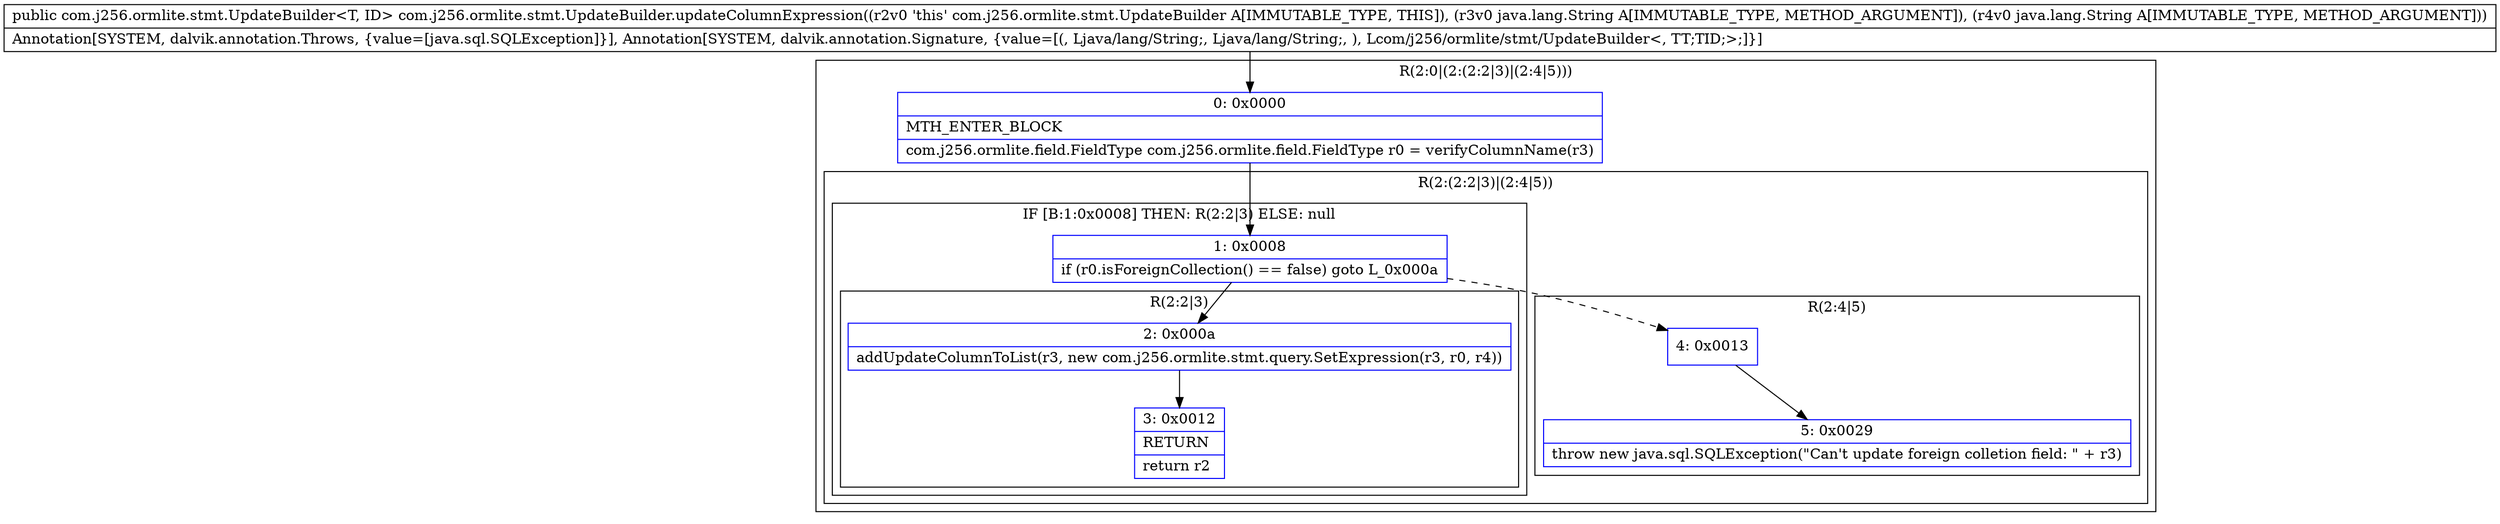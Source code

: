 digraph "CFG forcom.j256.ormlite.stmt.UpdateBuilder.updateColumnExpression(Ljava\/lang\/String;Ljava\/lang\/String;)Lcom\/j256\/ormlite\/stmt\/UpdateBuilder;" {
subgraph cluster_Region_624328371 {
label = "R(2:0|(2:(2:2|3)|(2:4|5)))";
node [shape=record,color=blue];
Node_0 [shape=record,label="{0\:\ 0x0000|MTH_ENTER_BLOCK\l|com.j256.ormlite.field.FieldType com.j256.ormlite.field.FieldType r0 = verifyColumnName(r3)\l}"];
subgraph cluster_Region_466758649 {
label = "R(2:(2:2|3)|(2:4|5))";
node [shape=record,color=blue];
subgraph cluster_IfRegion_734543589 {
label = "IF [B:1:0x0008] THEN: R(2:2|3) ELSE: null";
node [shape=record,color=blue];
Node_1 [shape=record,label="{1\:\ 0x0008|if (r0.isForeignCollection() == false) goto L_0x000a\l}"];
subgraph cluster_Region_1631943359 {
label = "R(2:2|3)";
node [shape=record,color=blue];
Node_2 [shape=record,label="{2\:\ 0x000a|addUpdateColumnToList(r3, new com.j256.ormlite.stmt.query.SetExpression(r3, r0, r4))\l}"];
Node_3 [shape=record,label="{3\:\ 0x0012|RETURN\l|return r2\l}"];
}
}
subgraph cluster_Region_2110558686 {
label = "R(2:4|5)";
node [shape=record,color=blue];
Node_4 [shape=record,label="{4\:\ 0x0013}"];
Node_5 [shape=record,label="{5\:\ 0x0029|throw new java.sql.SQLException(\"Can't update foreign colletion field: \" + r3)\l}"];
}
}
}
MethodNode[shape=record,label="{public com.j256.ormlite.stmt.UpdateBuilder\<T, ID\> com.j256.ormlite.stmt.UpdateBuilder.updateColumnExpression((r2v0 'this' com.j256.ormlite.stmt.UpdateBuilder A[IMMUTABLE_TYPE, THIS]), (r3v0 java.lang.String A[IMMUTABLE_TYPE, METHOD_ARGUMENT]), (r4v0 java.lang.String A[IMMUTABLE_TYPE, METHOD_ARGUMENT]))  | Annotation[SYSTEM, dalvik.annotation.Throws, \{value=[java.sql.SQLException]\}], Annotation[SYSTEM, dalvik.annotation.Signature, \{value=[(, Ljava\/lang\/String;, Ljava\/lang\/String;, ), Lcom\/j256\/ormlite\/stmt\/UpdateBuilder\<, TT;TID;\>;]\}]\l}"];
MethodNode -> Node_0;
Node_0 -> Node_1;
Node_1 -> Node_2;
Node_1 -> Node_4[style=dashed];
Node_2 -> Node_3;
Node_4 -> Node_5;
}

